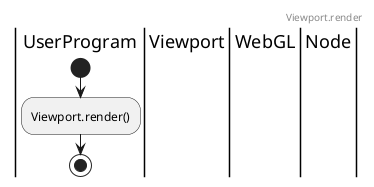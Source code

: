 @startuml Viewport.render
header 
Viewport.render
endheader
|UserProgram|
|Viewport|
|WebGL|
|Node|
|UserProgram|
start
:Viewport.render();
|UserProgram|
stop
@enduml
